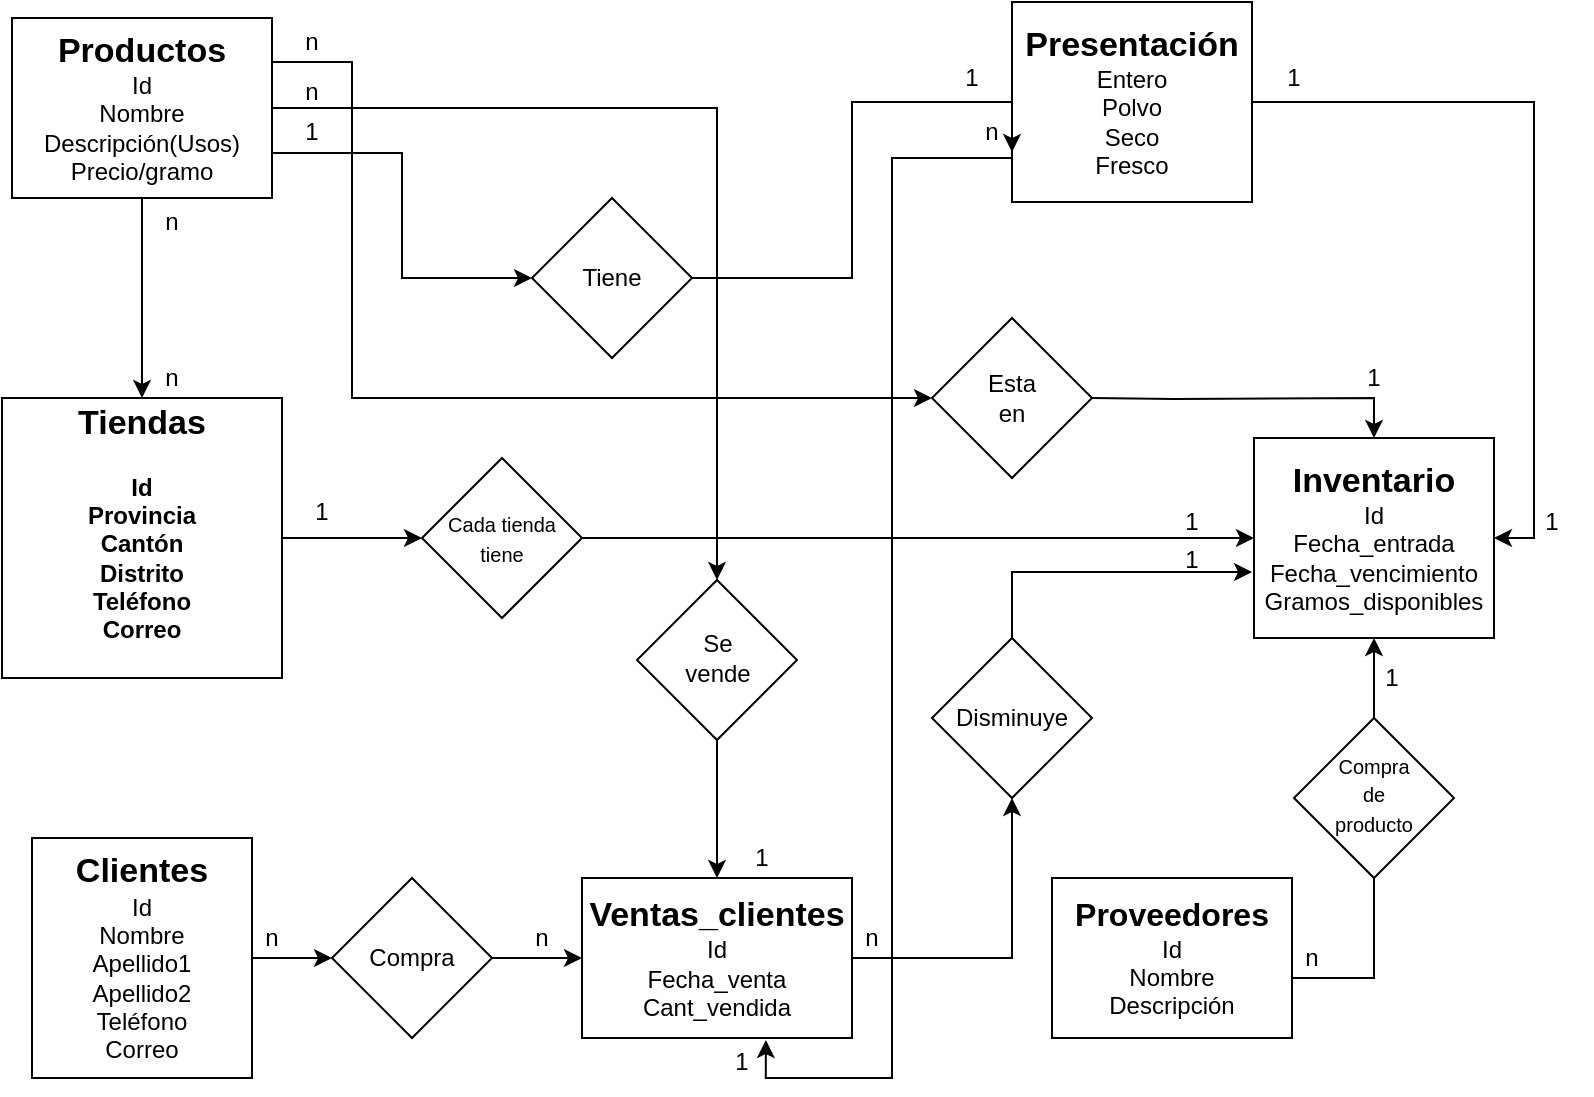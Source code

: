 <mxfile version="14.5.10" type="device"><diagram id="6aeEfPMFIzP6qIFfceE9" name="Page-1"><mxGraphModel dx="1182" dy="772" grid="1" gridSize="10" guides="1" tooltips="1" connect="1" arrows="1" fold="1" page="1" pageScale="1" pageWidth="850" pageHeight="1100" math="0" shadow="0"><root><mxCell id="0"/><mxCell id="1" parent="0"/><mxCell id="_ku27oL1qdJx1Ntzb_wc-26" style="edgeStyle=orthogonalEdgeStyle;rounded=0;orthogonalLoop=1;jettySize=auto;html=1;" parent="1" source="_ku27oL1qdJx1Ntzb_wc-50" target="_ku27oL1qdJx1Ntzb_wc-4" edge="1"><mxGeometry relative="1" as="geometry"/></mxCell><mxCell id="_ku27oL1qdJx1Ntzb_wc-2" value="&lt;font&gt;&lt;b&gt;&lt;font style=&quot;font-size: 17px&quot;&gt;Tiendas&lt;/font&gt;&lt;br&gt;&lt;br&gt;Id&lt;br&gt;Provincia&lt;br&gt;Cantón&lt;br&gt;Distrito&lt;br&gt;Teléfono&lt;br&gt;Correo&lt;br&gt;&lt;br&gt;&lt;/b&gt;&lt;/font&gt;" style="text;html=1;fillColor=none;align=center;verticalAlign=middle;whiteSpace=wrap;rounded=0;strokeColor=#000000;" parent="1" vertex="1"><mxGeometry x="45" y="250" width="140" height="140" as="geometry"/></mxCell><mxCell id="_ku27oL1qdJx1Ntzb_wc-19" style="edgeStyle=orthogonalEdgeStyle;rounded=0;orthogonalLoop=1;jettySize=auto;html=1;entryX=0.5;entryY=0;entryDx=0;entryDy=0;" parent="1" source="_ku27oL1qdJx1Ntzb_wc-47" target="_ku27oL1qdJx1Ntzb_wc-5" edge="1"><mxGeometry relative="1" as="geometry"/></mxCell><mxCell id="_ku27oL1qdJx1Ntzb_wc-41" style="edgeStyle=orthogonalEdgeStyle;rounded=0;orthogonalLoop=1;jettySize=auto;html=1;exitX=1;exitY=0.5;exitDx=0;exitDy=0;entryX=0;entryY=0.75;entryDx=0;entryDy=0;" parent="1" source="_ku27oL1qdJx1Ntzb_wc-45" target="_ku27oL1qdJx1Ntzb_wc-8" edge="1"><mxGeometry relative="1" as="geometry"><Array as="points"><mxPoint x="470" y="190"/><mxPoint x="470" y="102"/><mxPoint x="550" y="102"/></Array></mxGeometry></mxCell><mxCell id="3A-yJ9KPpY2u-xueVlsh-1" style="edgeStyle=none;rounded=0;orthogonalLoop=1;jettySize=auto;html=1;exitX=0.5;exitY=1;exitDx=0;exitDy=0;entryX=0.5;entryY=0;entryDx=0;entryDy=0;" edge="1" parent="1" source="_ku27oL1qdJx1Ntzb_wc-3" target="_ku27oL1qdJx1Ntzb_wc-2"><mxGeometry relative="1" as="geometry"/></mxCell><mxCell id="_ku27oL1qdJx1Ntzb_wc-3" value="&lt;font size=&quot;1&quot;&gt;&lt;b style=&quot;font-size: 17px&quot;&gt;Productos&lt;/b&gt;&lt;/font&gt;&lt;br&gt;Id&lt;br&gt;Nombre&lt;br&gt;Descripción(Usos)&lt;br&gt;Precio/gramo" style="text;html=1;fillColor=none;align=center;verticalAlign=middle;whiteSpace=wrap;rounded=0;strokeColor=#000000;" parent="1" vertex="1"><mxGeometry x="50" y="60" width="130" height="90" as="geometry"/></mxCell><mxCell id="_ku27oL1qdJx1Ntzb_wc-4" value="&lt;font style=&quot;font-size: 17px&quot;&gt;&lt;b&gt;Inventario&lt;/b&gt;&lt;/font&gt;&lt;br&gt;Id&lt;br&gt;Fecha_entrada&lt;br&gt;Fecha_vencimiento&lt;br&gt;Gramos_disponibles" style="text;html=1;fillColor=none;align=center;verticalAlign=middle;whiteSpace=wrap;rounded=0;strokeColor=#000000;" parent="1" vertex="1"><mxGeometry x="671" y="270" width="120" height="100" as="geometry"/></mxCell><mxCell id="_ku27oL1qdJx1Ntzb_wc-22" style="edgeStyle=orthogonalEdgeStyle;rounded=0;orthogonalLoop=1;jettySize=auto;html=1;entryX=-0.008;entryY=0.67;entryDx=0;entryDy=0;entryPerimeter=0;exitX=0.5;exitY=0;exitDx=0;exitDy=0;" parent="1" source="_ku27oL1qdJx1Ntzb_wc-66" target="_ku27oL1qdJx1Ntzb_wc-4" edge="1"><mxGeometry relative="1" as="geometry"><Array as="points"><mxPoint x="550" y="337"/></Array></mxGeometry></mxCell><mxCell id="_ku27oL1qdJx1Ntzb_wc-5" value="&lt;font style=&quot;font-size: 17px&quot;&gt;&lt;b&gt;Ventas_clientes&lt;/b&gt;&lt;/font&gt;&lt;br&gt;Id&lt;br&gt;Fecha_venta&lt;br&gt;Cant_vendida" style="text;html=1;fillColor=none;align=center;verticalAlign=middle;whiteSpace=wrap;rounded=0;strokeColor=#000000;" parent="1" vertex="1"><mxGeometry x="335" y="490" width="135" height="80" as="geometry"/></mxCell><mxCell id="_ku27oL1qdJx1Ntzb_wc-37" style="edgeStyle=orthogonalEdgeStyle;rounded=0;orthogonalLoop=1;jettySize=auto;html=1;exitX=1;exitY=0.625;exitDx=0;exitDy=0;exitPerimeter=0;" parent="1" source="_ku27oL1qdJx1Ntzb_wc-6" target="_ku27oL1qdJx1Ntzb_wc-4" edge="1"><mxGeometry relative="1" as="geometry"/></mxCell><mxCell id="_ku27oL1qdJx1Ntzb_wc-6" value="&lt;b&gt;&lt;font style=&quot;font-size: 16px&quot;&gt;Proveedores&lt;/font&gt;&lt;/b&gt;&lt;br&gt;Id&lt;br&gt;Nombre&lt;br&gt;Descripción" style="text;html=1;fillColor=none;align=center;verticalAlign=middle;whiteSpace=wrap;rounded=0;strokeColor=#000000;" parent="1" vertex="1"><mxGeometry x="570" y="490" width="120" height="80" as="geometry"/></mxCell><mxCell id="_ku27oL1qdJx1Ntzb_wc-33" style="edgeStyle=orthogonalEdgeStyle;rounded=0;orthogonalLoop=1;jettySize=auto;html=1;" parent="1" source="_ku27oL1qdJx1Ntzb_wc-69" target="_ku27oL1qdJx1Ntzb_wc-5" edge="1"><mxGeometry relative="1" as="geometry"/></mxCell><mxCell id="_ku27oL1qdJx1Ntzb_wc-7" value="&lt;font style=&quot;font-size: 17px&quot;&gt;&lt;b&gt;Clientes&lt;br&gt;&lt;/b&gt;&lt;/font&gt;Id&lt;br&gt;Nombre&lt;br&gt;Apellido1&lt;br&gt;Apellido2&lt;br&gt;Teléfono&lt;br&gt;Correo" style="text;html=1;fillColor=none;align=center;verticalAlign=middle;whiteSpace=wrap;rounded=0;strokeColor=#000000;" parent="1" vertex="1"><mxGeometry x="60" y="470" width="110" height="120" as="geometry"/></mxCell><mxCell id="_ku27oL1qdJx1Ntzb_wc-72" style="edgeStyle=orthogonalEdgeStyle;rounded=0;orthogonalLoop=1;jettySize=auto;html=1;exitX=1;exitY=0.5;exitDx=0;exitDy=0;entryX=1;entryY=0.5;entryDx=0;entryDy=0;" parent="1" source="_ku27oL1qdJx1Ntzb_wc-8" target="_ku27oL1qdJx1Ntzb_wc-4" edge="1"><mxGeometry relative="1" as="geometry"/></mxCell><mxCell id="3A-yJ9KPpY2u-xueVlsh-5" style="edgeStyle=orthogonalEdgeStyle;rounded=0;orthogonalLoop=1;jettySize=auto;html=1;entryX=0.681;entryY=1.013;entryDx=0;entryDy=0;entryPerimeter=0;" edge="1" parent="1" source="_ku27oL1qdJx1Ntzb_wc-8" target="_ku27oL1qdJx1Ntzb_wc-5"><mxGeometry relative="1" as="geometry"><Array as="points"><mxPoint x="490" y="130"/><mxPoint x="490" y="590"/><mxPoint x="427" y="590"/></Array></mxGeometry></mxCell><mxCell id="_ku27oL1qdJx1Ntzb_wc-8" value="&lt;font style=&quot;font-size: 17px&quot;&gt;&lt;b&gt;Presentación&lt;br&gt;&lt;/b&gt;&lt;/font&gt;Entero&lt;br&gt;Polvo&lt;br&gt;Seco&lt;br&gt;Fresco" style="text;html=1;fillColor=none;align=center;verticalAlign=middle;whiteSpace=wrap;rounded=0;strokeColor=#000000;" parent="1" vertex="1"><mxGeometry x="550" y="52" width="120" height="100" as="geometry"/></mxCell><mxCell id="_ku27oL1qdJx1Ntzb_wc-15" value="1" style="text;html=1;strokeColor=none;fillColor=none;align=center;verticalAlign=middle;whiteSpace=wrap;rounded=0;" parent="1" vertex="1"><mxGeometry x="711" y="230" width="40" height="20" as="geometry"/></mxCell><mxCell id="_ku27oL1qdJx1Ntzb_wc-58" style="edgeStyle=orthogonalEdgeStyle;rounded=0;orthogonalLoop=1;jettySize=auto;html=1;exitX=0;exitY=1;exitDx=0;exitDy=0;entryX=0;entryY=0.5;entryDx=0;entryDy=0;" parent="1" source="_ku27oL1qdJx1Ntzb_wc-16" target="_ku27oL1qdJx1Ntzb_wc-53" edge="1"><mxGeometry relative="1" as="geometry"><Array as="points"><mxPoint x="220" y="82"/><mxPoint x="220" y="250"/></Array></mxGeometry></mxCell><mxCell id="_ku27oL1qdJx1Ntzb_wc-16" value="n" style="text;html=1;strokeColor=none;fillColor=none;align=center;verticalAlign=middle;whiteSpace=wrap;rounded=0;" parent="1" vertex="1"><mxGeometry x="180" y="62" width="40" height="20" as="geometry"/></mxCell><mxCell id="_ku27oL1qdJx1Ntzb_wc-20" value="1" style="text;html=1;strokeColor=none;fillColor=none;align=center;verticalAlign=middle;whiteSpace=wrap;rounded=0;" parent="1" vertex="1"><mxGeometry x="405" y="470" width="40" height="20" as="geometry"/></mxCell><mxCell id="_ku27oL1qdJx1Ntzb_wc-21" value="n" style="text;html=1;strokeColor=none;fillColor=none;align=center;verticalAlign=middle;whiteSpace=wrap;rounded=0;" parent="1" vertex="1"><mxGeometry x="180" y="87" width="40" height="20" as="geometry"/></mxCell><mxCell id="_ku27oL1qdJx1Ntzb_wc-23" value="n" style="text;html=1;strokeColor=none;fillColor=none;align=center;verticalAlign=middle;whiteSpace=wrap;rounded=0;" parent="1" vertex="1"><mxGeometry x="460" y="510" width="40" height="20" as="geometry"/></mxCell><mxCell id="_ku27oL1qdJx1Ntzb_wc-24" value="1" style="text;html=1;strokeColor=none;fillColor=none;align=center;verticalAlign=middle;whiteSpace=wrap;rounded=0;" parent="1" vertex="1"><mxGeometry x="620" y="321" width="40" height="20" as="geometry"/></mxCell><mxCell id="_ku27oL1qdJx1Ntzb_wc-27" value="1" style="text;html=1;strokeColor=none;fillColor=none;align=center;verticalAlign=middle;whiteSpace=wrap;rounded=0;" parent="1" vertex="1"><mxGeometry x="185" y="297" width="40" height="20" as="geometry"/></mxCell><mxCell id="_ku27oL1qdJx1Ntzb_wc-28" value="1" style="text;html=1;strokeColor=none;fillColor=none;align=center;verticalAlign=middle;whiteSpace=wrap;rounded=0;" parent="1" vertex="1"><mxGeometry x="620" y="302" width="40" height="20" as="geometry"/></mxCell><mxCell id="_ku27oL1qdJx1Ntzb_wc-34" value="n" style="text;html=1;strokeColor=none;fillColor=none;align=center;verticalAlign=middle;whiteSpace=wrap;rounded=0;" parent="1" vertex="1"><mxGeometry x="160" y="510" width="40" height="20" as="geometry"/></mxCell><mxCell id="_ku27oL1qdJx1Ntzb_wc-35" value="n" style="text;html=1;strokeColor=none;fillColor=none;align=center;verticalAlign=middle;whiteSpace=wrap;rounded=0;" parent="1" vertex="1"><mxGeometry x="295" y="510" width="40" height="20" as="geometry"/></mxCell><mxCell id="_ku27oL1qdJx1Ntzb_wc-38" value="" style="rhombus;whiteSpace=wrap;html=1;strokeColor=#000000;" parent="1" vertex="1"><mxGeometry x="691" y="410" width="80" height="80" as="geometry"/></mxCell><mxCell id="_ku27oL1qdJx1Ntzb_wc-39" value="&lt;font style=&quot;font-size: 10px&quot;&gt;Compra de producto&lt;/font&gt;" style="text;html=1;strokeColor=none;fillColor=none;align=center;verticalAlign=middle;whiteSpace=wrap;rounded=0;" parent="1" vertex="1"><mxGeometry x="711" y="438" width="40" height="20" as="geometry"/></mxCell><mxCell id="_ku27oL1qdJx1Ntzb_wc-43" value="1" style="text;html=1;strokeColor=none;fillColor=none;align=center;verticalAlign=middle;whiteSpace=wrap;rounded=0;" parent="1" vertex="1"><mxGeometry x="180" y="107" width="40" height="20" as="geometry"/></mxCell><mxCell id="_ku27oL1qdJx1Ntzb_wc-44" value="1" style="text;html=1;strokeColor=none;fillColor=none;align=center;verticalAlign=middle;whiteSpace=wrap;rounded=0;" parent="1" vertex="1"><mxGeometry x="510" y="80" width="40" height="20" as="geometry"/></mxCell><mxCell id="_ku27oL1qdJx1Ntzb_wc-45" value="Tiene" style="rhombus;whiteSpace=wrap;html=1;strokeColor=#000000;" parent="1" vertex="1"><mxGeometry x="310" y="150" width="80" height="80" as="geometry"/></mxCell><mxCell id="_ku27oL1qdJx1Ntzb_wc-46" style="edgeStyle=orthogonalEdgeStyle;rounded=0;orthogonalLoop=1;jettySize=auto;html=1;exitX=1;exitY=0.75;exitDx=0;exitDy=0;entryX=0;entryY=0.5;entryDx=0;entryDy=0;" parent="1" source="_ku27oL1qdJx1Ntzb_wc-3" target="_ku27oL1qdJx1Ntzb_wc-45" edge="1"><mxGeometry relative="1" as="geometry"><mxPoint x="180" y="127.5" as="sourcePoint"/><mxPoint x="550" y="127" as="targetPoint"/></mxGeometry></mxCell><mxCell id="_ku27oL1qdJx1Ntzb_wc-47" value="" style="rhombus;whiteSpace=wrap;html=1;strokeColor=#000000;" parent="1" vertex="1"><mxGeometry x="362.5" y="341" width="80" height="80" as="geometry"/></mxCell><mxCell id="_ku27oL1qdJx1Ntzb_wc-48" style="edgeStyle=orthogonalEdgeStyle;rounded=0;orthogonalLoop=1;jettySize=auto;html=1;entryX=0.5;entryY=0;entryDx=0;entryDy=0;" parent="1" source="_ku27oL1qdJx1Ntzb_wc-3" target="_ku27oL1qdJx1Ntzb_wc-47" edge="1"><mxGeometry relative="1" as="geometry"><mxPoint x="180" y="105" as="sourcePoint"/><mxPoint x="402.5" y="490" as="targetPoint"/></mxGeometry></mxCell><mxCell id="_ku27oL1qdJx1Ntzb_wc-49" value="Se vende" style="text;html=1;strokeColor=none;fillColor=none;align=center;verticalAlign=middle;whiteSpace=wrap;rounded=0;" parent="1" vertex="1"><mxGeometry x="382.5" y="370" width="40" height="20" as="geometry"/></mxCell><mxCell id="_ku27oL1qdJx1Ntzb_wc-50" value="&lt;font style=&quot;font-size: 10px&quot;&gt;Cada tienda tiene&lt;/font&gt;" style="rhombus;whiteSpace=wrap;html=1;strokeColor=#000000;" parent="1" vertex="1"><mxGeometry x="255" y="280" width="80" height="80" as="geometry"/></mxCell><mxCell id="_ku27oL1qdJx1Ntzb_wc-51" style="edgeStyle=orthogonalEdgeStyle;rounded=0;orthogonalLoop=1;jettySize=auto;html=1;" parent="1" source="_ku27oL1qdJx1Ntzb_wc-2" target="_ku27oL1qdJx1Ntzb_wc-50" edge="1"><mxGeometry relative="1" as="geometry"><mxPoint x="185" y="320" as="sourcePoint"/><mxPoint x="550" y="320" as="targetPoint"/></mxGeometry></mxCell><mxCell id="_ku27oL1qdJx1Ntzb_wc-53" value="" style="rhombus;whiteSpace=wrap;html=1;strokeColor=#000000;" parent="1" vertex="1"><mxGeometry x="510" y="210" width="80" height="80" as="geometry"/></mxCell><mxCell id="_ku27oL1qdJx1Ntzb_wc-60" style="edgeStyle=orthogonalEdgeStyle;rounded=0;orthogonalLoop=1;jettySize=auto;html=1;entryX=0.5;entryY=0;entryDx=0;entryDy=0;" parent="1" target="_ku27oL1qdJx1Ntzb_wc-4" edge="1"><mxGeometry relative="1" as="geometry"><mxPoint x="590" y="250" as="sourcePoint"/></mxGeometry></mxCell><mxCell id="_ku27oL1qdJx1Ntzb_wc-55" value="Esta en" style="text;html=1;strokeColor=none;fillColor=none;align=center;verticalAlign=middle;whiteSpace=wrap;rounded=0;" parent="1" vertex="1"><mxGeometry x="530" y="240" width="40" height="20" as="geometry"/></mxCell><mxCell id="_ku27oL1qdJx1Ntzb_wc-63" value="n" style="text;html=1;strokeColor=none;fillColor=none;align=center;verticalAlign=middle;whiteSpace=wrap;rounded=0;" parent="1" vertex="1"><mxGeometry x="680" y="520" width="40" height="20" as="geometry"/></mxCell><mxCell id="_ku27oL1qdJx1Ntzb_wc-65" value="1" style="text;html=1;strokeColor=none;fillColor=none;align=center;verticalAlign=middle;whiteSpace=wrap;rounded=0;" parent="1" vertex="1"><mxGeometry x="720" y="380" width="40" height="20" as="geometry"/></mxCell><mxCell id="_ku27oL1qdJx1Ntzb_wc-66" value="" style="rhombus;whiteSpace=wrap;html=1;strokeColor=#000000;" parent="1" vertex="1"><mxGeometry x="510" y="370" width="80" height="80" as="geometry"/></mxCell><mxCell id="_ku27oL1qdJx1Ntzb_wc-67" style="edgeStyle=orthogonalEdgeStyle;rounded=0;orthogonalLoop=1;jettySize=auto;html=1;entryX=0.5;entryY=1;entryDx=0;entryDy=0;" parent="1" source="_ku27oL1qdJx1Ntzb_wc-5" target="_ku27oL1qdJx1Ntzb_wc-66" edge="1"><mxGeometry relative="1" as="geometry"><mxPoint x="470" y="530" as="sourcePoint"/><mxPoint x="670.04" y="337" as="targetPoint"/><Array as="points"><mxPoint x="550" y="530"/></Array></mxGeometry></mxCell><mxCell id="_ku27oL1qdJx1Ntzb_wc-68" value="Disminuye" style="text;html=1;strokeColor=none;fillColor=none;align=center;verticalAlign=middle;whiteSpace=wrap;rounded=0;" parent="1" vertex="1"><mxGeometry x="530" y="400" width="40" height="20" as="geometry"/></mxCell><mxCell id="_ku27oL1qdJx1Ntzb_wc-69" value="" style="rhombus;whiteSpace=wrap;html=1;strokeColor=#000000;" parent="1" vertex="1"><mxGeometry x="210" y="490" width="80" height="80" as="geometry"/></mxCell><mxCell id="_ku27oL1qdJx1Ntzb_wc-70" style="edgeStyle=orthogonalEdgeStyle;rounded=0;orthogonalLoop=1;jettySize=auto;html=1;" parent="1" source="_ku27oL1qdJx1Ntzb_wc-7" target="_ku27oL1qdJx1Ntzb_wc-69" edge="1"><mxGeometry relative="1" as="geometry"><mxPoint x="170" y="530" as="sourcePoint"/><mxPoint x="335" y="530" as="targetPoint"/></mxGeometry></mxCell><mxCell id="_ku27oL1qdJx1Ntzb_wc-71" value="Compra" style="text;html=1;strokeColor=none;fillColor=none;align=center;verticalAlign=middle;whiteSpace=wrap;rounded=0;" parent="1" vertex="1"><mxGeometry x="230" y="520" width="40" height="20" as="geometry"/></mxCell><mxCell id="_ku27oL1qdJx1Ntzb_wc-73" value="1" style="text;html=1;strokeColor=none;fillColor=none;align=center;verticalAlign=middle;whiteSpace=wrap;rounded=0;" parent="1" vertex="1"><mxGeometry x="800" y="302" width="40" height="20" as="geometry"/></mxCell><mxCell id="_ku27oL1qdJx1Ntzb_wc-74" value="1" style="text;html=1;strokeColor=none;fillColor=none;align=center;verticalAlign=middle;whiteSpace=wrap;rounded=0;" parent="1" vertex="1"><mxGeometry x="671" y="80" width="40" height="20" as="geometry"/></mxCell><mxCell id="3A-yJ9KPpY2u-xueVlsh-2" value="n" style="text;html=1;strokeColor=none;fillColor=none;align=center;verticalAlign=middle;whiteSpace=wrap;rounded=0;" vertex="1" parent="1"><mxGeometry x="110" y="230" width="40" height="20" as="geometry"/></mxCell><mxCell id="3A-yJ9KPpY2u-xueVlsh-3" value="n" style="text;html=1;strokeColor=none;fillColor=none;align=center;verticalAlign=middle;whiteSpace=wrap;rounded=0;" vertex="1" parent="1"><mxGeometry x="110" y="152" width="40" height="20" as="geometry"/></mxCell><mxCell id="3A-yJ9KPpY2u-xueVlsh-6" value="n" style="text;html=1;strokeColor=none;fillColor=none;align=center;verticalAlign=middle;whiteSpace=wrap;rounded=0;" vertex="1" parent="1"><mxGeometry x="520" y="107" width="40" height="20" as="geometry"/></mxCell><mxCell id="3A-yJ9KPpY2u-xueVlsh-7" value="1" style="text;html=1;strokeColor=none;fillColor=none;align=center;verticalAlign=middle;whiteSpace=wrap;rounded=0;" vertex="1" parent="1"><mxGeometry x="395" y="572" width="40" height="20" as="geometry"/></mxCell></root></mxGraphModel></diagram></mxfile>